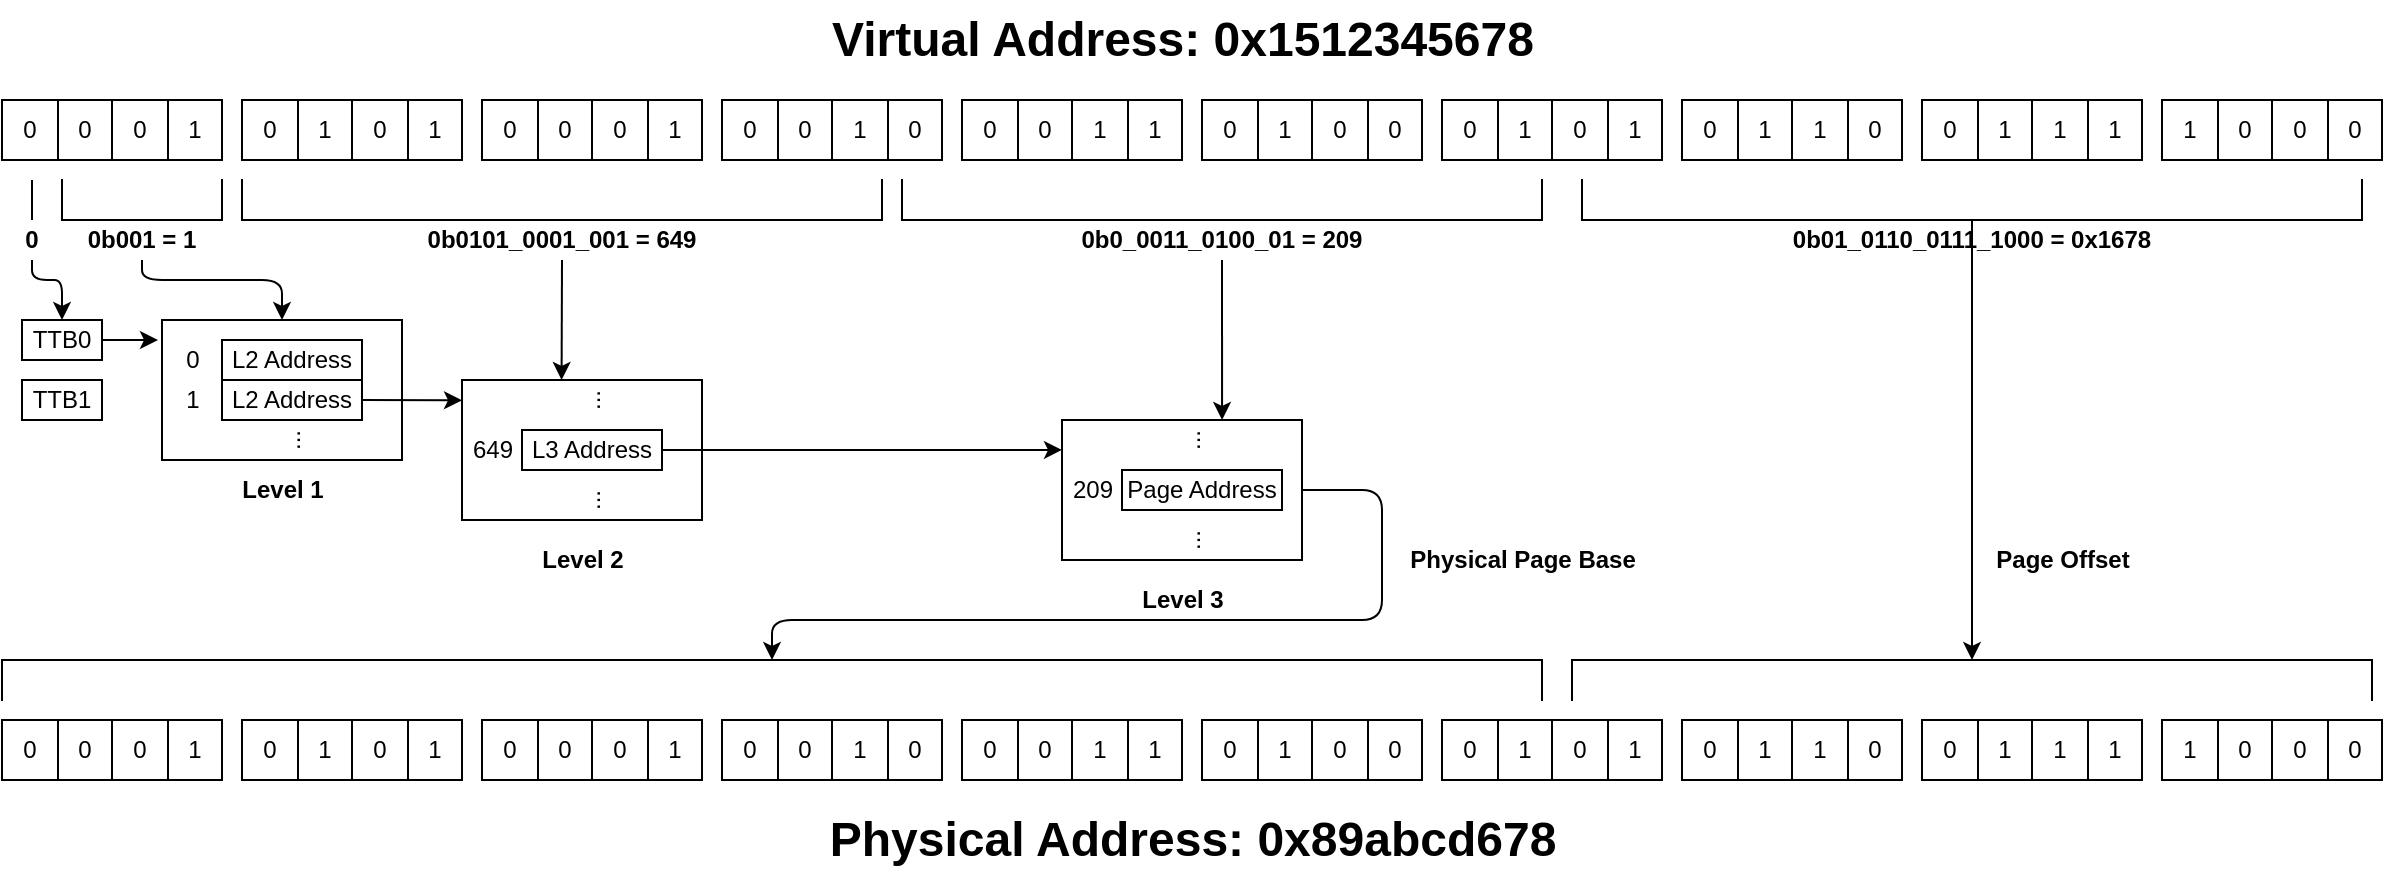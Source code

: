 <mxfile>
    <diagram id="58SO3tEJWvLtK6XkHxIX" name="Page-1">
        <mxGraphModel dx="1384" dy="1177" grid="1" gridSize="10" guides="1" tooltips="1" connect="1" arrows="1" fold="1" page="1" pageScale="1" pageWidth="850" pageHeight="1100" math="0" shadow="0">
            <root>
                <mxCell id="0"/>
                <mxCell id="1" parent="0"/>
                <mxCell id="103" value="Virtual Address: 0x1512345678" style="text;strokeColor=none;fillColor=none;html=1;fontSize=24;fontStyle=1;verticalAlign=middle;align=center;" vertex="1" parent="1">
                    <mxGeometry x="660" y="150" width="100" height="40" as="geometry"/>
                </mxCell>
                <mxCell id="104" value="" style="shape=table;html=1;whiteSpace=wrap;startSize=0;container=1;collapsible=0;childLayout=tableLayout;" vertex="1" parent="1">
                    <mxGeometry x="120" y="200" width="110" height="30" as="geometry"/>
                </mxCell>
                <mxCell id="105" value="" style="shape=tableRow;horizontal=0;startSize=0;swimlaneHead=0;swimlaneBody=0;top=0;left=0;bottom=0;right=0;collapsible=0;dropTarget=0;fillColor=none;points=[[0,0.5],[1,0.5]];portConstraint=eastwest;" vertex="1" parent="104">
                    <mxGeometry width="110" height="30" as="geometry"/>
                </mxCell>
                <mxCell id="106" value="0" style="shape=partialRectangle;html=1;whiteSpace=wrap;connectable=0;fillColor=none;top=0;left=0;bottom=0;right=0;overflow=hidden;" vertex="1" parent="105">
                    <mxGeometry width="28" height="30" as="geometry">
                        <mxRectangle width="28" height="30" as="alternateBounds"/>
                    </mxGeometry>
                </mxCell>
                <mxCell id="117" value="0" style="shape=partialRectangle;html=1;whiteSpace=wrap;connectable=0;fillColor=none;top=0;left=0;bottom=0;right=0;overflow=hidden;" vertex="1" parent="105">
                    <mxGeometry x="28" width="27" height="30" as="geometry">
                        <mxRectangle width="27" height="30" as="alternateBounds"/>
                    </mxGeometry>
                </mxCell>
                <mxCell id="118" value="0" style="shape=partialRectangle;html=1;whiteSpace=wrap;connectable=0;fillColor=none;top=0;left=0;bottom=0;right=0;overflow=hidden;" vertex="1" parent="105">
                    <mxGeometry x="55" width="28" height="30" as="geometry">
                        <mxRectangle width="28" height="30" as="alternateBounds"/>
                    </mxGeometry>
                </mxCell>
                <mxCell id="119" value="1" style="shape=partialRectangle;html=1;whiteSpace=wrap;connectable=0;fillColor=none;top=0;left=0;bottom=0;right=0;overflow=hidden;" vertex="1" parent="105">
                    <mxGeometry x="83" width="27" height="30" as="geometry">
                        <mxRectangle width="27" height="30" as="alternateBounds"/>
                    </mxGeometry>
                </mxCell>
                <mxCell id="129" value="" style="shape=table;html=1;whiteSpace=wrap;startSize=0;container=1;collapsible=0;childLayout=tableLayout;" vertex="1" parent="1">
                    <mxGeometry x="240" y="200" width="110" height="30" as="geometry"/>
                </mxCell>
                <mxCell id="130" value="" style="shape=tableRow;horizontal=0;startSize=0;swimlaneHead=0;swimlaneBody=0;top=0;left=0;bottom=0;right=0;collapsible=0;dropTarget=0;fillColor=none;points=[[0,0.5],[1,0.5]];portConstraint=eastwest;" vertex="1" parent="129">
                    <mxGeometry width="110" height="30" as="geometry"/>
                </mxCell>
                <mxCell id="131" value="0" style="shape=partialRectangle;html=1;whiteSpace=wrap;connectable=0;fillColor=none;top=0;left=0;bottom=0;right=0;overflow=hidden;" vertex="1" parent="130">
                    <mxGeometry width="28" height="30" as="geometry">
                        <mxRectangle width="28" height="30" as="alternateBounds"/>
                    </mxGeometry>
                </mxCell>
                <mxCell id="132" value="1" style="shape=partialRectangle;html=1;whiteSpace=wrap;connectable=0;fillColor=none;top=0;left=0;bottom=0;right=0;overflow=hidden;" vertex="1" parent="130">
                    <mxGeometry x="28" width="27" height="30" as="geometry">
                        <mxRectangle width="27" height="30" as="alternateBounds"/>
                    </mxGeometry>
                </mxCell>
                <mxCell id="133" value="0" style="shape=partialRectangle;html=1;whiteSpace=wrap;connectable=0;fillColor=none;top=0;left=0;bottom=0;right=0;overflow=hidden;" vertex="1" parent="130">
                    <mxGeometry x="55" width="28" height="30" as="geometry">
                        <mxRectangle width="28" height="30" as="alternateBounds"/>
                    </mxGeometry>
                </mxCell>
                <mxCell id="134" value="1" style="shape=partialRectangle;html=1;whiteSpace=wrap;connectable=0;fillColor=none;top=0;left=0;bottom=0;right=0;overflow=hidden;" vertex="1" parent="130">
                    <mxGeometry x="83" width="27" height="30" as="geometry">
                        <mxRectangle width="27" height="30" as="alternateBounds"/>
                    </mxGeometry>
                </mxCell>
                <mxCell id="135" value="" style="shape=table;html=1;whiteSpace=wrap;startSize=0;container=1;collapsible=0;childLayout=tableLayout;" vertex="1" parent="1">
                    <mxGeometry x="360" y="200" width="110" height="30" as="geometry"/>
                </mxCell>
                <mxCell id="136" value="" style="shape=tableRow;horizontal=0;startSize=0;swimlaneHead=0;swimlaneBody=0;top=0;left=0;bottom=0;right=0;collapsible=0;dropTarget=0;fillColor=none;points=[[0,0.5],[1,0.5]];portConstraint=eastwest;" vertex="1" parent="135">
                    <mxGeometry width="110" height="30" as="geometry"/>
                </mxCell>
                <mxCell id="137" value="0" style="shape=partialRectangle;html=1;whiteSpace=wrap;connectable=0;fillColor=none;top=0;left=0;bottom=0;right=0;overflow=hidden;" vertex="1" parent="136">
                    <mxGeometry width="28" height="30" as="geometry">
                        <mxRectangle width="28" height="30" as="alternateBounds"/>
                    </mxGeometry>
                </mxCell>
                <mxCell id="138" value="0" style="shape=partialRectangle;html=1;whiteSpace=wrap;connectable=0;fillColor=none;top=0;left=0;bottom=0;right=0;overflow=hidden;" vertex="1" parent="136">
                    <mxGeometry x="28" width="27" height="30" as="geometry">
                        <mxRectangle width="27" height="30" as="alternateBounds"/>
                    </mxGeometry>
                </mxCell>
                <mxCell id="139" value="0" style="shape=partialRectangle;html=1;whiteSpace=wrap;connectable=0;fillColor=none;top=0;left=0;bottom=0;right=0;overflow=hidden;" vertex="1" parent="136">
                    <mxGeometry x="55" width="28" height="30" as="geometry">
                        <mxRectangle width="28" height="30" as="alternateBounds"/>
                    </mxGeometry>
                </mxCell>
                <mxCell id="140" value="1" style="shape=partialRectangle;html=1;whiteSpace=wrap;connectable=0;fillColor=none;top=0;left=0;bottom=0;right=0;overflow=hidden;" vertex="1" parent="136">
                    <mxGeometry x="83" width="27" height="30" as="geometry">
                        <mxRectangle width="27" height="30" as="alternateBounds"/>
                    </mxGeometry>
                </mxCell>
                <mxCell id="141" value="" style="shape=table;html=1;whiteSpace=wrap;startSize=0;container=1;collapsible=0;childLayout=tableLayout;" vertex="1" parent="1">
                    <mxGeometry x="480" y="200" width="110" height="30" as="geometry"/>
                </mxCell>
                <mxCell id="142" value="" style="shape=tableRow;horizontal=0;startSize=0;swimlaneHead=0;swimlaneBody=0;top=0;left=0;bottom=0;right=0;collapsible=0;dropTarget=0;fillColor=none;points=[[0,0.5],[1,0.5]];portConstraint=eastwest;" vertex="1" parent="141">
                    <mxGeometry width="110" height="30" as="geometry"/>
                </mxCell>
                <mxCell id="143" value="0" style="shape=partialRectangle;html=1;whiteSpace=wrap;connectable=0;fillColor=none;top=0;left=0;bottom=0;right=0;overflow=hidden;" vertex="1" parent="142">
                    <mxGeometry width="28" height="30" as="geometry">
                        <mxRectangle width="28" height="30" as="alternateBounds"/>
                    </mxGeometry>
                </mxCell>
                <mxCell id="144" value="0" style="shape=partialRectangle;html=1;whiteSpace=wrap;connectable=0;fillColor=none;top=0;left=0;bottom=0;right=0;overflow=hidden;" vertex="1" parent="142">
                    <mxGeometry x="28" width="27" height="30" as="geometry">
                        <mxRectangle width="27" height="30" as="alternateBounds"/>
                    </mxGeometry>
                </mxCell>
                <mxCell id="145" value="1" style="shape=partialRectangle;html=1;whiteSpace=wrap;connectable=0;fillColor=none;top=0;left=0;bottom=0;right=0;overflow=hidden;" vertex="1" parent="142">
                    <mxGeometry x="55" width="28" height="30" as="geometry">
                        <mxRectangle width="28" height="30" as="alternateBounds"/>
                    </mxGeometry>
                </mxCell>
                <mxCell id="146" value="0" style="shape=partialRectangle;html=1;whiteSpace=wrap;connectable=0;fillColor=none;top=0;left=0;bottom=0;right=0;overflow=hidden;" vertex="1" parent="142">
                    <mxGeometry x="83" width="27" height="30" as="geometry">
                        <mxRectangle width="27" height="30" as="alternateBounds"/>
                    </mxGeometry>
                </mxCell>
                <mxCell id="147" value="" style="shape=table;html=1;whiteSpace=wrap;startSize=0;container=1;collapsible=0;childLayout=tableLayout;" vertex="1" parent="1">
                    <mxGeometry x="600" y="200" width="110" height="30" as="geometry"/>
                </mxCell>
                <mxCell id="148" value="" style="shape=tableRow;horizontal=0;startSize=0;swimlaneHead=0;swimlaneBody=0;top=0;left=0;bottom=0;right=0;collapsible=0;dropTarget=0;fillColor=none;points=[[0,0.5],[1,0.5]];portConstraint=eastwest;" vertex="1" parent="147">
                    <mxGeometry width="110" height="30" as="geometry"/>
                </mxCell>
                <mxCell id="149" value="0" style="shape=partialRectangle;html=1;whiteSpace=wrap;connectable=0;fillColor=none;top=0;left=0;bottom=0;right=0;overflow=hidden;" vertex="1" parent="148">
                    <mxGeometry width="28" height="30" as="geometry">
                        <mxRectangle width="28" height="30" as="alternateBounds"/>
                    </mxGeometry>
                </mxCell>
                <mxCell id="150" value="0" style="shape=partialRectangle;html=1;whiteSpace=wrap;connectable=0;fillColor=none;top=0;left=0;bottom=0;right=0;overflow=hidden;" vertex="1" parent="148">
                    <mxGeometry x="28" width="27" height="30" as="geometry">
                        <mxRectangle width="27" height="30" as="alternateBounds"/>
                    </mxGeometry>
                </mxCell>
                <mxCell id="151" value="1" style="shape=partialRectangle;html=1;whiteSpace=wrap;connectable=0;fillColor=none;top=0;left=0;bottom=0;right=0;overflow=hidden;" vertex="1" parent="148">
                    <mxGeometry x="55" width="28" height="30" as="geometry">
                        <mxRectangle width="28" height="30" as="alternateBounds"/>
                    </mxGeometry>
                </mxCell>
                <mxCell id="152" value="1" style="shape=partialRectangle;html=1;whiteSpace=wrap;connectable=0;fillColor=none;top=0;left=0;bottom=0;right=0;overflow=hidden;" vertex="1" parent="148">
                    <mxGeometry x="83" width="27" height="30" as="geometry">
                        <mxRectangle width="27" height="30" as="alternateBounds"/>
                    </mxGeometry>
                </mxCell>
                <mxCell id="153" value="" style="shape=table;html=1;whiteSpace=wrap;startSize=0;container=1;collapsible=0;childLayout=tableLayout;" vertex="1" parent="1">
                    <mxGeometry x="720" y="200" width="110" height="30" as="geometry"/>
                </mxCell>
                <mxCell id="154" value="" style="shape=tableRow;horizontal=0;startSize=0;swimlaneHead=0;swimlaneBody=0;top=0;left=0;bottom=0;right=0;collapsible=0;dropTarget=0;fillColor=none;points=[[0,0.5],[1,0.5]];portConstraint=eastwest;" vertex="1" parent="153">
                    <mxGeometry width="110" height="30" as="geometry"/>
                </mxCell>
                <mxCell id="155" value="0" style="shape=partialRectangle;html=1;whiteSpace=wrap;connectable=0;fillColor=none;top=0;left=0;bottom=0;right=0;overflow=hidden;" vertex="1" parent="154">
                    <mxGeometry width="28" height="30" as="geometry">
                        <mxRectangle width="28" height="30" as="alternateBounds"/>
                    </mxGeometry>
                </mxCell>
                <mxCell id="156" value="1" style="shape=partialRectangle;html=1;whiteSpace=wrap;connectable=0;fillColor=none;top=0;left=0;bottom=0;right=0;overflow=hidden;" vertex="1" parent="154">
                    <mxGeometry x="28" width="27" height="30" as="geometry">
                        <mxRectangle width="27" height="30" as="alternateBounds"/>
                    </mxGeometry>
                </mxCell>
                <mxCell id="157" value="0" style="shape=partialRectangle;html=1;whiteSpace=wrap;connectable=0;fillColor=none;top=0;left=0;bottom=0;right=0;overflow=hidden;" vertex="1" parent="154">
                    <mxGeometry x="55" width="28" height="30" as="geometry">
                        <mxRectangle width="28" height="30" as="alternateBounds"/>
                    </mxGeometry>
                </mxCell>
                <mxCell id="158" value="0" style="shape=partialRectangle;html=1;whiteSpace=wrap;connectable=0;fillColor=none;top=0;left=0;bottom=0;right=0;overflow=hidden;" vertex="1" parent="154">
                    <mxGeometry x="83" width="27" height="30" as="geometry">
                        <mxRectangle width="27" height="30" as="alternateBounds"/>
                    </mxGeometry>
                </mxCell>
                <mxCell id="159" value="" style="shape=table;html=1;whiteSpace=wrap;startSize=0;container=1;collapsible=0;childLayout=tableLayout;" vertex="1" parent="1">
                    <mxGeometry x="840" y="200" width="110" height="30" as="geometry"/>
                </mxCell>
                <mxCell id="160" value="" style="shape=tableRow;horizontal=0;startSize=0;swimlaneHead=0;swimlaneBody=0;top=0;left=0;bottom=0;right=0;collapsible=0;dropTarget=0;fillColor=none;points=[[0,0.5],[1,0.5]];portConstraint=eastwest;" vertex="1" parent="159">
                    <mxGeometry width="110" height="30" as="geometry"/>
                </mxCell>
                <mxCell id="161" value="0" style="shape=partialRectangle;html=1;whiteSpace=wrap;connectable=0;fillColor=none;top=0;left=0;bottom=0;right=0;overflow=hidden;" vertex="1" parent="160">
                    <mxGeometry width="28" height="30" as="geometry">
                        <mxRectangle width="28" height="30" as="alternateBounds"/>
                    </mxGeometry>
                </mxCell>
                <mxCell id="162" value="1" style="shape=partialRectangle;html=1;whiteSpace=wrap;connectable=0;fillColor=none;top=0;left=0;bottom=0;right=0;overflow=hidden;" vertex="1" parent="160">
                    <mxGeometry x="28" width="27" height="30" as="geometry">
                        <mxRectangle width="27" height="30" as="alternateBounds"/>
                    </mxGeometry>
                </mxCell>
                <mxCell id="163" value="0" style="shape=partialRectangle;html=1;whiteSpace=wrap;connectable=0;fillColor=none;top=0;left=0;bottom=0;right=0;overflow=hidden;" vertex="1" parent="160">
                    <mxGeometry x="55" width="28" height="30" as="geometry">
                        <mxRectangle width="28" height="30" as="alternateBounds"/>
                    </mxGeometry>
                </mxCell>
                <mxCell id="164" value="1" style="shape=partialRectangle;html=1;whiteSpace=wrap;connectable=0;fillColor=none;top=0;left=0;bottom=0;right=0;overflow=hidden;" vertex="1" parent="160">
                    <mxGeometry x="83" width="27" height="30" as="geometry">
                        <mxRectangle width="27" height="30" as="alternateBounds"/>
                    </mxGeometry>
                </mxCell>
                <mxCell id="165" value="" style="shape=table;html=1;whiteSpace=wrap;startSize=0;container=1;collapsible=0;childLayout=tableLayout;" vertex="1" parent="1">
                    <mxGeometry x="960" y="200" width="110" height="30" as="geometry"/>
                </mxCell>
                <mxCell id="166" value="" style="shape=tableRow;horizontal=0;startSize=0;swimlaneHead=0;swimlaneBody=0;top=0;left=0;bottom=0;right=0;collapsible=0;dropTarget=0;fillColor=none;points=[[0,0.5],[1,0.5]];portConstraint=eastwest;" vertex="1" parent="165">
                    <mxGeometry width="110" height="30" as="geometry"/>
                </mxCell>
                <mxCell id="167" value="0" style="shape=partialRectangle;html=1;whiteSpace=wrap;connectable=0;fillColor=none;top=0;left=0;bottom=0;right=0;overflow=hidden;" vertex="1" parent="166">
                    <mxGeometry width="28" height="30" as="geometry">
                        <mxRectangle width="28" height="30" as="alternateBounds"/>
                    </mxGeometry>
                </mxCell>
                <mxCell id="168" value="1" style="shape=partialRectangle;html=1;whiteSpace=wrap;connectable=0;fillColor=none;top=0;left=0;bottom=0;right=0;overflow=hidden;" vertex="1" parent="166">
                    <mxGeometry x="28" width="27" height="30" as="geometry">
                        <mxRectangle width="27" height="30" as="alternateBounds"/>
                    </mxGeometry>
                </mxCell>
                <mxCell id="169" value="1" style="shape=partialRectangle;html=1;whiteSpace=wrap;connectable=0;fillColor=none;top=0;left=0;bottom=0;right=0;overflow=hidden;" vertex="1" parent="166">
                    <mxGeometry x="55" width="28" height="30" as="geometry">
                        <mxRectangle width="28" height="30" as="alternateBounds"/>
                    </mxGeometry>
                </mxCell>
                <mxCell id="170" value="0" style="shape=partialRectangle;html=1;whiteSpace=wrap;connectable=0;fillColor=none;top=0;left=0;bottom=0;right=0;overflow=hidden;" vertex="1" parent="166">
                    <mxGeometry x="83" width="27" height="30" as="geometry">
                        <mxRectangle width="27" height="30" as="alternateBounds"/>
                    </mxGeometry>
                </mxCell>
                <mxCell id="171" value="" style="shape=table;html=1;whiteSpace=wrap;startSize=0;container=1;collapsible=0;childLayout=tableLayout;" vertex="1" parent="1">
                    <mxGeometry x="1080" y="200" width="110" height="30" as="geometry"/>
                </mxCell>
                <mxCell id="172" value="" style="shape=tableRow;horizontal=0;startSize=0;swimlaneHead=0;swimlaneBody=0;top=0;left=0;bottom=0;right=0;collapsible=0;dropTarget=0;fillColor=none;points=[[0,0.5],[1,0.5]];portConstraint=eastwest;" vertex="1" parent="171">
                    <mxGeometry width="110" height="30" as="geometry"/>
                </mxCell>
                <mxCell id="173" value="0" style="shape=partialRectangle;html=1;whiteSpace=wrap;connectable=0;fillColor=none;top=0;left=0;bottom=0;right=0;overflow=hidden;" vertex="1" parent="172">
                    <mxGeometry width="28" height="30" as="geometry">
                        <mxRectangle width="28" height="30" as="alternateBounds"/>
                    </mxGeometry>
                </mxCell>
                <mxCell id="174" value="1" style="shape=partialRectangle;html=1;whiteSpace=wrap;connectable=0;fillColor=none;top=0;left=0;bottom=0;right=0;overflow=hidden;" vertex="1" parent="172">
                    <mxGeometry x="28" width="27" height="30" as="geometry">
                        <mxRectangle width="27" height="30" as="alternateBounds"/>
                    </mxGeometry>
                </mxCell>
                <mxCell id="175" value="1" style="shape=partialRectangle;html=1;whiteSpace=wrap;connectable=0;fillColor=none;top=0;left=0;bottom=0;right=0;overflow=hidden;" vertex="1" parent="172">
                    <mxGeometry x="55" width="28" height="30" as="geometry">
                        <mxRectangle width="28" height="30" as="alternateBounds"/>
                    </mxGeometry>
                </mxCell>
                <mxCell id="176" value="1" style="shape=partialRectangle;html=1;whiteSpace=wrap;connectable=0;fillColor=none;top=0;left=0;bottom=0;right=0;overflow=hidden;" vertex="1" parent="172">
                    <mxGeometry x="83" width="27" height="30" as="geometry">
                        <mxRectangle width="27" height="30" as="alternateBounds"/>
                    </mxGeometry>
                </mxCell>
                <mxCell id="177" value="" style="shape=table;html=1;whiteSpace=wrap;startSize=0;container=1;collapsible=0;childLayout=tableLayout;" vertex="1" parent="1">
                    <mxGeometry x="1200" y="200" width="110" height="30" as="geometry"/>
                </mxCell>
                <mxCell id="178" value="" style="shape=tableRow;horizontal=0;startSize=0;swimlaneHead=0;swimlaneBody=0;top=0;left=0;bottom=0;right=0;collapsible=0;dropTarget=0;fillColor=none;points=[[0,0.5],[1,0.5]];portConstraint=eastwest;" vertex="1" parent="177">
                    <mxGeometry width="110" height="30" as="geometry"/>
                </mxCell>
                <mxCell id="179" value="1" style="shape=partialRectangle;html=1;whiteSpace=wrap;connectable=0;fillColor=none;top=0;left=0;bottom=0;right=0;overflow=hidden;" vertex="1" parent="178">
                    <mxGeometry width="28" height="30" as="geometry">
                        <mxRectangle width="28" height="30" as="alternateBounds"/>
                    </mxGeometry>
                </mxCell>
                <mxCell id="180" value="0" style="shape=partialRectangle;html=1;whiteSpace=wrap;connectable=0;fillColor=none;top=0;left=0;bottom=0;right=0;overflow=hidden;" vertex="1" parent="178">
                    <mxGeometry x="28" width="27" height="30" as="geometry">
                        <mxRectangle width="27" height="30" as="alternateBounds"/>
                    </mxGeometry>
                </mxCell>
                <mxCell id="181" value="0" style="shape=partialRectangle;html=1;whiteSpace=wrap;connectable=0;fillColor=none;top=0;left=0;bottom=0;right=0;overflow=hidden;" vertex="1" parent="178">
                    <mxGeometry x="55" width="28" height="30" as="geometry">
                        <mxRectangle width="28" height="30" as="alternateBounds"/>
                    </mxGeometry>
                </mxCell>
                <mxCell id="182" value="0" style="shape=partialRectangle;html=1;whiteSpace=wrap;connectable=0;fillColor=none;top=0;left=0;bottom=0;right=0;overflow=hidden;" vertex="1" parent="178">
                    <mxGeometry x="83" width="27" height="30" as="geometry">
                        <mxRectangle width="27" height="30" as="alternateBounds"/>
                    </mxGeometry>
                </mxCell>
                <mxCell id="192" style="edgeStyle=none;html=1;exitX=0.5;exitY=1;exitDx=0;exitDy=0;entryX=0.5;entryY=0;entryDx=0;entryDy=0;endArrow=classic;endFill=1;" edge="1" parent="1" source="183" target="190">
                    <mxGeometry relative="1" as="geometry">
                        <Array as="points">
                            <mxPoint x="135" y="290"/>
                            <mxPoint x="150" y="290"/>
                        </Array>
                    </mxGeometry>
                </mxCell>
                <UserObject label="0" placeholders="1" name="Variable" id="183">
                    <mxCell style="text;html=1;strokeColor=none;fillColor=none;align=center;verticalAlign=middle;whiteSpace=wrap;overflow=hidden;strokeWidth=2;fontStyle=1" vertex="1" parent="1">
                        <mxGeometry x="130" y="260" width="10" height="20" as="geometry"/>
                    </mxCell>
                </UserObject>
                <mxCell id="188" style="edgeStyle=none;html=1;exitX=0.5;exitY=0;exitDx=0;exitDy=0;endArrow=none;endFill=0;" edge="1" parent="1" source="183">
                    <mxGeometry relative="1" as="geometry">
                        <mxPoint x="135" y="240" as="targetPoint"/>
                    </mxGeometry>
                </mxCell>
                <mxCell id="197" value="" style="edgeStyle=none;html=1;endArrow=classic;endFill=1;" edge="1" parent="1" source="190">
                    <mxGeometry relative="1" as="geometry">
                        <mxPoint x="198" y="320" as="targetPoint"/>
                    </mxGeometry>
                </mxCell>
                <mxCell id="190" value="TTB0" style="rounded=0;whiteSpace=wrap;html=1;strokeWidth=1;" vertex="1" parent="1">
                    <mxGeometry x="130" y="310" width="40" height="20" as="geometry"/>
                </mxCell>
                <mxCell id="191" value="TTB1" style="rounded=0;whiteSpace=wrap;html=1;strokeWidth=1;" vertex="1" parent="1">
                    <mxGeometry x="130" y="340" width="40" height="20" as="geometry"/>
                </mxCell>
                <mxCell id="193" value="" style="shape=partialRectangle;whiteSpace=wrap;html=1;bottom=1;right=1;left=1;top=0;fillColor=none;routingCenterX=-0.5;strokeWidth=1;" vertex="1" parent="1">
                    <mxGeometry x="150" y="240" width="80" height="20" as="geometry"/>
                </mxCell>
                <mxCell id="198" style="edgeStyle=none;html=1;exitX=0.5;exitY=1;exitDx=0;exitDy=0;entryX=0.5;entryY=0;entryDx=0;entryDy=0;endArrow=classic;endFill=1;" edge="1" parent="1" source="195" target="196">
                    <mxGeometry relative="1" as="geometry">
                        <Array as="points">
                            <mxPoint x="190" y="290"/>
                            <mxPoint x="260" y="290"/>
                        </Array>
                    </mxGeometry>
                </mxCell>
                <UserObject label="0b001 = 1" placeholders="1" name="Variable" id="195">
                    <mxCell style="text;html=1;strokeColor=none;fillColor=none;align=center;verticalAlign=middle;whiteSpace=wrap;overflow=hidden;strokeWidth=2;fontStyle=1" vertex="1" parent="1">
                        <mxGeometry x="156.25" y="260" width="67.5" height="20" as="geometry"/>
                    </mxCell>
                </UserObject>
                <mxCell id="196" value="" style="whiteSpace=wrap;html=1;rounded=0;strokeWidth=1;" vertex="1" parent="1">
                    <mxGeometry x="200" y="310" width="120" height="70" as="geometry"/>
                </mxCell>
                <mxCell id="200" value="&lt;font style=&quot;font-size: 12px; font-weight: normal;&quot;&gt;0&lt;/font&gt;" style="text;strokeColor=none;fillColor=none;html=1;fontSize=12;fontStyle=1;verticalAlign=middle;align=center;strokeWidth=1;" vertex="1" parent="1">
                    <mxGeometry x="210" y="325" width="10" height="10" as="geometry"/>
                </mxCell>
                <mxCell id="201" value="L2 Address" style="rounded=0;whiteSpace=wrap;html=1;strokeWidth=1;fontSize=12;" vertex="1" parent="1">
                    <mxGeometry x="230" y="320" width="70" height="20" as="geometry"/>
                </mxCell>
                <mxCell id="202" value="&lt;font style=&quot;font-size: 12px; font-weight: normal;&quot;&gt;1&lt;/font&gt;" style="text;strokeColor=none;fillColor=none;html=1;fontSize=12;fontStyle=1;verticalAlign=middle;align=center;strokeWidth=1;" vertex="1" parent="1">
                    <mxGeometry x="210" y="345" width="10" height="10" as="geometry"/>
                </mxCell>
                <mxCell id="213" style="edgeStyle=none;html=1;exitX=1;exitY=0.5;exitDx=0;exitDy=0;entryX=0;entryY=0.145;entryDx=0;entryDy=0;entryPerimeter=0;fontSize=12;endArrow=classic;endFill=1;" edge="1" parent="1" source="203" target="207">
                    <mxGeometry relative="1" as="geometry"/>
                </mxCell>
                <mxCell id="203" value="L2 Address" style="rounded=0;whiteSpace=wrap;html=1;strokeWidth=1;fontSize=12;" vertex="1" parent="1">
                    <mxGeometry x="230" y="340" width="70" height="20" as="geometry"/>
                </mxCell>
                <UserObject label="..." placeholders="1" name="Variable" id="204">
                    <mxCell style="text;html=1;strokeColor=none;fillColor=none;align=center;verticalAlign=middle;whiteSpace=wrap;overflow=hidden;strokeWidth=1;fontSize=12;horizontal=0;" vertex="1" parent="1">
                        <mxGeometry x="225" y="360" width="80" height="20" as="geometry"/>
                    </mxCell>
                </UserObject>
                <mxCell id="205" value="" style="shape=partialRectangle;whiteSpace=wrap;html=1;bottom=1;right=1;left=1;top=0;fillColor=none;routingCenterX=-0.5;strokeWidth=1;" vertex="1" parent="1">
                    <mxGeometry x="240" y="240" width="320" height="20" as="geometry"/>
                </mxCell>
                <mxCell id="218" style="edgeStyle=none;html=1;exitX=0.5;exitY=1;exitDx=0;exitDy=0;entryX=0.415;entryY=0;entryDx=0;entryDy=0;entryPerimeter=0;fontSize=12;endArrow=classic;endFill=1;" edge="1" parent="1" source="206" target="207">
                    <mxGeometry relative="1" as="geometry"/>
                </mxCell>
                <UserObject label="0b0101_0001_001 = 649" placeholders="1" name="Variable" id="206">
                    <mxCell style="text;html=1;strokeColor=none;fillColor=none;align=center;verticalAlign=middle;whiteSpace=wrap;overflow=hidden;strokeWidth=2;fontStyle=1" vertex="1" parent="1">
                        <mxGeometry x="240" y="260" width="320" height="20" as="geometry"/>
                    </mxCell>
                </UserObject>
                <mxCell id="219" value="" style="group" vertex="1" connectable="0" parent="1">
                    <mxGeometry x="350" y="340" width="120" height="70" as="geometry"/>
                </mxCell>
                <mxCell id="207" value="" style="whiteSpace=wrap;html=1;rounded=0;strokeWidth=1;" vertex="1" parent="219">
                    <mxGeometry width="120" height="70" as="geometry"/>
                </mxCell>
                <mxCell id="210" value="&lt;font style=&quot;font-size: 12px; font-weight: normal;&quot;&gt;649&lt;/font&gt;" style="text;strokeColor=none;fillColor=none;html=1;fontSize=12;fontStyle=1;verticalAlign=middle;align=center;strokeWidth=1;" vertex="1" parent="219">
                    <mxGeometry x="10" y="30" width="10" height="10" as="geometry"/>
                </mxCell>
                <mxCell id="211" value="L3 Address" style="rounded=0;whiteSpace=wrap;html=1;strokeWidth=1;fontSize=12;" vertex="1" parent="219">
                    <mxGeometry x="30" y="25" width="70" height="20" as="geometry"/>
                </mxCell>
                <UserObject label="..." placeholders="1" name="Variable" id="212">
                    <mxCell style="text;html=1;strokeColor=none;fillColor=none;align=center;verticalAlign=middle;whiteSpace=wrap;overflow=hidden;strokeWidth=1;fontSize=12;horizontal=0;" vertex="1" parent="219">
                        <mxGeometry x="25" y="50" width="80" height="20" as="geometry"/>
                    </mxCell>
                </UserObject>
                <UserObject label="..." placeholders="1" name="Variable" id="214">
                    <mxCell style="text;html=1;strokeColor=none;fillColor=none;align=center;verticalAlign=middle;whiteSpace=wrap;overflow=hidden;strokeWidth=1;fontSize=12;horizontal=0;" vertex="1" parent="219">
                        <mxGeometry x="25" width="80" height="20" as="geometry"/>
                    </mxCell>
                </UserObject>
                <mxCell id="221" value="" style="shape=partialRectangle;whiteSpace=wrap;html=1;bottom=1;right=1;left=1;top=0;fillColor=none;routingCenterX=-0.5;strokeWidth=1;" vertex="1" parent="1">
                    <mxGeometry x="570" y="240" width="320" height="20" as="geometry"/>
                </mxCell>
                <mxCell id="238" style="edgeStyle=none;html=1;exitX=0.5;exitY=1;exitDx=0;exitDy=0;fontSize=12;endArrow=classic;endFill=1;entryX=0.688;entryY=0;entryDx=0;entryDy=0;entryPerimeter=0;" edge="1" parent="1" source="222" target="228">
                    <mxGeometry relative="1" as="geometry">
                        <mxPoint x="710" y="360" as="targetPoint"/>
                    </mxGeometry>
                </mxCell>
                <UserObject label="0b0_0011_0100_01 = 209" placeholders="1" name="Variable" id="222">
                    <mxCell style="text;html=1;strokeColor=none;fillColor=none;align=center;verticalAlign=middle;whiteSpace=wrap;overflow=hidden;strokeWidth=2;fontStyle=1" vertex="1" parent="1">
                        <mxGeometry x="570" y="260" width="320" height="20" as="geometry"/>
                    </mxCell>
                </UserObject>
                <mxCell id="223" value="" style="group" vertex="1" connectable="0" parent="1">
                    <mxGeometry x="650" y="360" width="120" height="70" as="geometry"/>
                </mxCell>
                <mxCell id="224" value="" style="whiteSpace=wrap;html=1;rounded=0;strokeWidth=1;" vertex="1" parent="223">
                    <mxGeometry width="120" height="70" as="geometry"/>
                </mxCell>
                <mxCell id="225" value="&lt;font style=&quot;font-size: 12px; font-weight: normal;&quot;&gt;209&lt;/font&gt;" style="text;strokeColor=none;fillColor=none;html=1;fontSize=12;fontStyle=1;verticalAlign=middle;align=center;strokeWidth=1;" vertex="1" parent="223">
                    <mxGeometry x="10" y="30" width="10" height="10" as="geometry"/>
                </mxCell>
                <mxCell id="226" value="Page Address" style="rounded=0;whiteSpace=wrap;html=1;strokeWidth=1;fontSize=12;" vertex="1" parent="223">
                    <mxGeometry x="30" y="25" width="80" height="20" as="geometry"/>
                </mxCell>
                <UserObject label="..." placeholders="1" name="Variable" id="227">
                    <mxCell style="text;html=1;strokeColor=none;fillColor=none;align=center;verticalAlign=middle;whiteSpace=wrap;overflow=hidden;strokeWidth=1;fontSize=12;horizontal=0;" vertex="1" parent="223">
                        <mxGeometry x="25" y="50" width="80" height="20" as="geometry"/>
                    </mxCell>
                </UserObject>
                <UserObject label="..." placeholders="1" name="Variable" id="228">
                    <mxCell style="text;html=1;strokeColor=none;fillColor=none;align=center;verticalAlign=middle;whiteSpace=wrap;overflow=hidden;strokeWidth=1;fontSize=12;horizontal=0;" vertex="1" parent="223">
                        <mxGeometry x="25" width="80" height="20" as="geometry"/>
                    </mxCell>
                </UserObject>
                <mxCell id="235" style="edgeStyle=none;html=1;exitX=1;exitY=0.5;exitDx=0;exitDy=0;fontSize=12;endArrow=classic;endFill=1;entryX=0;entryY=0.214;entryDx=0;entryDy=0;entryPerimeter=0;" edge="1" parent="1" source="211" target="224">
                    <mxGeometry relative="1" as="geometry">
                        <mxPoint x="615" y="375" as="targetPoint"/>
                    </mxGeometry>
                </mxCell>
                <mxCell id="239" value="&lt;font style=&quot;font-size: 12px;&quot;&gt;Level 1&lt;/font&gt;" style="text;strokeColor=none;fillColor=none;html=1;fontSize=12;fontStyle=1;verticalAlign=middle;align=center;strokeWidth=1;" vertex="1" parent="1">
                    <mxGeometry x="200" y="385" width="120" height="20" as="geometry"/>
                </mxCell>
                <mxCell id="240" value="&lt;font style=&quot;font-size: 12px;&quot;&gt;Level 2&lt;/font&gt;" style="text;strokeColor=none;fillColor=none;html=1;fontSize=12;fontStyle=1;verticalAlign=middle;align=center;strokeWidth=1;" vertex="1" parent="1">
                    <mxGeometry x="350" y="420" width="120" height="20" as="geometry"/>
                </mxCell>
                <mxCell id="241" value="&lt;font style=&quot;font-size: 12px;&quot;&gt;Level 3&lt;/font&gt;" style="text;strokeColor=none;fillColor=none;html=1;fontSize=12;fontStyle=1;verticalAlign=middle;align=center;strokeWidth=1;" vertex="1" parent="1">
                    <mxGeometry x="650" y="440" width="120" height="20" as="geometry"/>
                </mxCell>
                <mxCell id="242" value="" style="shape=partialRectangle;whiteSpace=wrap;html=1;bottom=1;right=1;left=1;top=0;fillColor=none;routingCenterX=-0.5;strokeWidth=1;" vertex="1" parent="1">
                    <mxGeometry x="910" y="240" width="390" height="20" as="geometry"/>
                </mxCell>
                <mxCell id="431" style="edgeStyle=none;html=1;exitX=0.5;exitY=0;exitDx=0;exitDy=0;fontSize=12;endArrow=classic;endFill=1;entryX=0.5;entryY=1;entryDx=0;entryDy=0;" edge="1" parent="1" source="243" target="432">
                    <mxGeometry relative="1" as="geometry">
                        <mxPoint x="1160" y="450" as="targetPoint"/>
                    </mxGeometry>
                </mxCell>
                <UserObject label="0b01_0110_0111_1000 = 0x1678" placeholders="1" name="Variable" id="243">
                    <mxCell style="text;html=1;strokeColor=none;fillColor=none;align=center;verticalAlign=middle;whiteSpace=wrap;overflow=hidden;strokeWidth=2;fontStyle=1" vertex="1" parent="1">
                        <mxGeometry x="910" y="260" width="390" height="20" as="geometry"/>
                    </mxCell>
                </UserObject>
                <mxCell id="424" value="" style="group" vertex="1" connectable="0" parent="1">
                    <mxGeometry x="120" y="510" width="1190" height="30" as="geometry"/>
                </mxCell>
                <mxCell id="364" value="" style="shape=table;html=1;whiteSpace=wrap;startSize=0;container=1;collapsible=0;childLayout=tableLayout;" vertex="1" parent="424">
                    <mxGeometry width="110" height="30" as="geometry"/>
                </mxCell>
                <mxCell id="365" value="" style="shape=tableRow;horizontal=0;startSize=0;swimlaneHead=0;swimlaneBody=0;top=0;left=0;bottom=0;right=0;collapsible=0;dropTarget=0;fillColor=none;points=[[0,0.5],[1,0.5]];portConstraint=eastwest;" vertex="1" parent="364">
                    <mxGeometry width="110" height="30" as="geometry"/>
                </mxCell>
                <mxCell id="366" value="0" style="shape=partialRectangle;html=1;whiteSpace=wrap;connectable=0;fillColor=none;top=0;left=0;bottom=0;right=0;overflow=hidden;" vertex="1" parent="365">
                    <mxGeometry width="28" height="30" as="geometry">
                        <mxRectangle width="28" height="30" as="alternateBounds"/>
                    </mxGeometry>
                </mxCell>
                <mxCell id="367" value="0" style="shape=partialRectangle;html=1;whiteSpace=wrap;connectable=0;fillColor=none;top=0;left=0;bottom=0;right=0;overflow=hidden;" vertex="1" parent="365">
                    <mxGeometry x="28" width="27" height="30" as="geometry">
                        <mxRectangle width="27" height="30" as="alternateBounds"/>
                    </mxGeometry>
                </mxCell>
                <mxCell id="368" value="0" style="shape=partialRectangle;html=1;whiteSpace=wrap;connectable=0;fillColor=none;top=0;left=0;bottom=0;right=0;overflow=hidden;" vertex="1" parent="365">
                    <mxGeometry x="55" width="28" height="30" as="geometry">
                        <mxRectangle width="28" height="30" as="alternateBounds"/>
                    </mxGeometry>
                </mxCell>
                <mxCell id="369" value="1" style="shape=partialRectangle;html=1;whiteSpace=wrap;connectable=0;fillColor=none;top=0;left=0;bottom=0;right=0;overflow=hidden;" vertex="1" parent="365">
                    <mxGeometry x="83" width="27" height="30" as="geometry">
                        <mxRectangle width="27" height="30" as="alternateBounds"/>
                    </mxGeometry>
                </mxCell>
                <mxCell id="370" value="" style="shape=table;html=1;whiteSpace=wrap;startSize=0;container=1;collapsible=0;childLayout=tableLayout;" vertex="1" parent="424">
                    <mxGeometry x="120" width="110" height="30" as="geometry"/>
                </mxCell>
                <mxCell id="371" value="" style="shape=tableRow;horizontal=0;startSize=0;swimlaneHead=0;swimlaneBody=0;top=0;left=0;bottom=0;right=0;collapsible=0;dropTarget=0;fillColor=none;points=[[0,0.5],[1,0.5]];portConstraint=eastwest;" vertex="1" parent="370">
                    <mxGeometry width="110" height="30" as="geometry"/>
                </mxCell>
                <mxCell id="372" value="0" style="shape=partialRectangle;html=1;whiteSpace=wrap;connectable=0;fillColor=none;top=0;left=0;bottom=0;right=0;overflow=hidden;" vertex="1" parent="371">
                    <mxGeometry width="28" height="30" as="geometry">
                        <mxRectangle width="28" height="30" as="alternateBounds"/>
                    </mxGeometry>
                </mxCell>
                <mxCell id="373" value="1" style="shape=partialRectangle;html=1;whiteSpace=wrap;connectable=0;fillColor=none;top=0;left=0;bottom=0;right=0;overflow=hidden;" vertex="1" parent="371">
                    <mxGeometry x="28" width="27" height="30" as="geometry">
                        <mxRectangle width="27" height="30" as="alternateBounds"/>
                    </mxGeometry>
                </mxCell>
                <mxCell id="374" value="0" style="shape=partialRectangle;html=1;whiteSpace=wrap;connectable=0;fillColor=none;top=0;left=0;bottom=0;right=0;overflow=hidden;" vertex="1" parent="371">
                    <mxGeometry x="55" width="28" height="30" as="geometry">
                        <mxRectangle width="28" height="30" as="alternateBounds"/>
                    </mxGeometry>
                </mxCell>
                <mxCell id="375" value="1" style="shape=partialRectangle;html=1;whiteSpace=wrap;connectable=0;fillColor=none;top=0;left=0;bottom=0;right=0;overflow=hidden;" vertex="1" parent="371">
                    <mxGeometry x="83" width="27" height="30" as="geometry">
                        <mxRectangle width="27" height="30" as="alternateBounds"/>
                    </mxGeometry>
                </mxCell>
                <mxCell id="376" value="" style="shape=table;html=1;whiteSpace=wrap;startSize=0;container=1;collapsible=0;childLayout=tableLayout;" vertex="1" parent="424">
                    <mxGeometry x="240" width="110" height="30" as="geometry"/>
                </mxCell>
                <mxCell id="377" value="" style="shape=tableRow;horizontal=0;startSize=0;swimlaneHead=0;swimlaneBody=0;top=0;left=0;bottom=0;right=0;collapsible=0;dropTarget=0;fillColor=none;points=[[0,0.5],[1,0.5]];portConstraint=eastwest;" vertex="1" parent="376">
                    <mxGeometry width="110" height="30" as="geometry"/>
                </mxCell>
                <mxCell id="378" value="0" style="shape=partialRectangle;html=1;whiteSpace=wrap;connectable=0;fillColor=none;top=0;left=0;bottom=0;right=0;overflow=hidden;" vertex="1" parent="377">
                    <mxGeometry width="28" height="30" as="geometry">
                        <mxRectangle width="28" height="30" as="alternateBounds"/>
                    </mxGeometry>
                </mxCell>
                <mxCell id="379" value="0" style="shape=partialRectangle;html=1;whiteSpace=wrap;connectable=0;fillColor=none;top=0;left=0;bottom=0;right=0;overflow=hidden;" vertex="1" parent="377">
                    <mxGeometry x="28" width="27" height="30" as="geometry">
                        <mxRectangle width="27" height="30" as="alternateBounds"/>
                    </mxGeometry>
                </mxCell>
                <mxCell id="380" value="0" style="shape=partialRectangle;html=1;whiteSpace=wrap;connectable=0;fillColor=none;top=0;left=0;bottom=0;right=0;overflow=hidden;" vertex="1" parent="377">
                    <mxGeometry x="55" width="28" height="30" as="geometry">
                        <mxRectangle width="28" height="30" as="alternateBounds"/>
                    </mxGeometry>
                </mxCell>
                <mxCell id="381" value="1" style="shape=partialRectangle;html=1;whiteSpace=wrap;connectable=0;fillColor=none;top=0;left=0;bottom=0;right=0;overflow=hidden;" vertex="1" parent="377">
                    <mxGeometry x="83" width="27" height="30" as="geometry">
                        <mxRectangle width="27" height="30" as="alternateBounds"/>
                    </mxGeometry>
                </mxCell>
                <mxCell id="382" value="" style="shape=table;html=1;whiteSpace=wrap;startSize=0;container=1;collapsible=0;childLayout=tableLayout;" vertex="1" parent="424">
                    <mxGeometry x="360" width="110" height="30" as="geometry"/>
                </mxCell>
                <mxCell id="383" value="" style="shape=tableRow;horizontal=0;startSize=0;swimlaneHead=0;swimlaneBody=0;top=0;left=0;bottom=0;right=0;collapsible=0;dropTarget=0;fillColor=none;points=[[0,0.5],[1,0.5]];portConstraint=eastwest;" vertex="1" parent="382">
                    <mxGeometry width="110" height="30" as="geometry"/>
                </mxCell>
                <mxCell id="384" value="0" style="shape=partialRectangle;html=1;whiteSpace=wrap;connectable=0;fillColor=none;top=0;left=0;bottom=0;right=0;overflow=hidden;" vertex="1" parent="383">
                    <mxGeometry width="28" height="30" as="geometry">
                        <mxRectangle width="28" height="30" as="alternateBounds"/>
                    </mxGeometry>
                </mxCell>
                <mxCell id="385" value="0" style="shape=partialRectangle;html=1;whiteSpace=wrap;connectable=0;fillColor=none;top=0;left=0;bottom=0;right=0;overflow=hidden;" vertex="1" parent="383">
                    <mxGeometry x="28" width="27" height="30" as="geometry">
                        <mxRectangle width="27" height="30" as="alternateBounds"/>
                    </mxGeometry>
                </mxCell>
                <mxCell id="386" value="1" style="shape=partialRectangle;html=1;whiteSpace=wrap;connectable=0;fillColor=none;top=0;left=0;bottom=0;right=0;overflow=hidden;" vertex="1" parent="383">
                    <mxGeometry x="55" width="28" height="30" as="geometry">
                        <mxRectangle width="28" height="30" as="alternateBounds"/>
                    </mxGeometry>
                </mxCell>
                <mxCell id="387" value="0" style="shape=partialRectangle;html=1;whiteSpace=wrap;connectable=0;fillColor=none;top=0;left=0;bottom=0;right=0;overflow=hidden;" vertex="1" parent="383">
                    <mxGeometry x="83" width="27" height="30" as="geometry">
                        <mxRectangle width="27" height="30" as="alternateBounds"/>
                    </mxGeometry>
                </mxCell>
                <mxCell id="388" value="" style="shape=table;html=1;whiteSpace=wrap;startSize=0;container=1;collapsible=0;childLayout=tableLayout;" vertex="1" parent="424">
                    <mxGeometry x="480" width="110" height="30" as="geometry"/>
                </mxCell>
                <mxCell id="389" value="" style="shape=tableRow;horizontal=0;startSize=0;swimlaneHead=0;swimlaneBody=0;top=0;left=0;bottom=0;right=0;collapsible=0;dropTarget=0;fillColor=none;points=[[0,0.5],[1,0.5]];portConstraint=eastwest;" vertex="1" parent="388">
                    <mxGeometry width="110" height="30" as="geometry"/>
                </mxCell>
                <mxCell id="390" value="0" style="shape=partialRectangle;html=1;whiteSpace=wrap;connectable=0;fillColor=none;top=0;left=0;bottom=0;right=0;overflow=hidden;" vertex="1" parent="389">
                    <mxGeometry width="28" height="30" as="geometry">
                        <mxRectangle width="28" height="30" as="alternateBounds"/>
                    </mxGeometry>
                </mxCell>
                <mxCell id="391" value="0" style="shape=partialRectangle;html=1;whiteSpace=wrap;connectable=0;fillColor=none;top=0;left=0;bottom=0;right=0;overflow=hidden;" vertex="1" parent="389">
                    <mxGeometry x="28" width="27" height="30" as="geometry">
                        <mxRectangle width="27" height="30" as="alternateBounds"/>
                    </mxGeometry>
                </mxCell>
                <mxCell id="392" value="1" style="shape=partialRectangle;html=1;whiteSpace=wrap;connectable=0;fillColor=none;top=0;left=0;bottom=0;right=0;overflow=hidden;" vertex="1" parent="389">
                    <mxGeometry x="55" width="28" height="30" as="geometry">
                        <mxRectangle width="28" height="30" as="alternateBounds"/>
                    </mxGeometry>
                </mxCell>
                <mxCell id="393" value="1" style="shape=partialRectangle;html=1;whiteSpace=wrap;connectable=0;fillColor=none;top=0;left=0;bottom=0;right=0;overflow=hidden;" vertex="1" parent="389">
                    <mxGeometry x="83" width="27" height="30" as="geometry">
                        <mxRectangle width="27" height="30" as="alternateBounds"/>
                    </mxGeometry>
                </mxCell>
                <mxCell id="394" value="" style="shape=table;html=1;whiteSpace=wrap;startSize=0;container=1;collapsible=0;childLayout=tableLayout;" vertex="1" parent="424">
                    <mxGeometry x="600" width="110" height="30" as="geometry"/>
                </mxCell>
                <mxCell id="395" value="" style="shape=tableRow;horizontal=0;startSize=0;swimlaneHead=0;swimlaneBody=0;top=0;left=0;bottom=0;right=0;collapsible=0;dropTarget=0;fillColor=none;points=[[0,0.5],[1,0.5]];portConstraint=eastwest;" vertex="1" parent="394">
                    <mxGeometry width="110" height="30" as="geometry"/>
                </mxCell>
                <mxCell id="396" value="0" style="shape=partialRectangle;html=1;whiteSpace=wrap;connectable=0;fillColor=none;top=0;left=0;bottom=0;right=0;overflow=hidden;" vertex="1" parent="395">
                    <mxGeometry width="28" height="30" as="geometry">
                        <mxRectangle width="28" height="30" as="alternateBounds"/>
                    </mxGeometry>
                </mxCell>
                <mxCell id="397" value="1" style="shape=partialRectangle;html=1;whiteSpace=wrap;connectable=0;fillColor=none;top=0;left=0;bottom=0;right=0;overflow=hidden;" vertex="1" parent="395">
                    <mxGeometry x="28" width="27" height="30" as="geometry">
                        <mxRectangle width="27" height="30" as="alternateBounds"/>
                    </mxGeometry>
                </mxCell>
                <mxCell id="398" value="0" style="shape=partialRectangle;html=1;whiteSpace=wrap;connectable=0;fillColor=none;top=0;left=0;bottom=0;right=0;overflow=hidden;" vertex="1" parent="395">
                    <mxGeometry x="55" width="28" height="30" as="geometry">
                        <mxRectangle width="28" height="30" as="alternateBounds"/>
                    </mxGeometry>
                </mxCell>
                <mxCell id="399" value="0" style="shape=partialRectangle;html=1;whiteSpace=wrap;connectable=0;fillColor=none;top=0;left=0;bottom=0;right=0;overflow=hidden;" vertex="1" parent="395">
                    <mxGeometry x="83" width="27" height="30" as="geometry">
                        <mxRectangle width="27" height="30" as="alternateBounds"/>
                    </mxGeometry>
                </mxCell>
                <mxCell id="400" value="" style="shape=table;html=1;whiteSpace=wrap;startSize=0;container=1;collapsible=0;childLayout=tableLayout;" vertex="1" parent="424">
                    <mxGeometry x="720" width="110" height="30" as="geometry"/>
                </mxCell>
                <mxCell id="401" value="" style="shape=tableRow;horizontal=0;startSize=0;swimlaneHead=0;swimlaneBody=0;top=0;left=0;bottom=0;right=0;collapsible=0;dropTarget=0;fillColor=none;points=[[0,0.5],[1,0.5]];portConstraint=eastwest;" vertex="1" parent="400">
                    <mxGeometry width="110" height="30" as="geometry"/>
                </mxCell>
                <mxCell id="402" value="0" style="shape=partialRectangle;html=1;whiteSpace=wrap;connectable=0;fillColor=none;top=0;left=0;bottom=0;right=0;overflow=hidden;" vertex="1" parent="401">
                    <mxGeometry width="28" height="30" as="geometry">
                        <mxRectangle width="28" height="30" as="alternateBounds"/>
                    </mxGeometry>
                </mxCell>
                <mxCell id="403" value="1" style="shape=partialRectangle;html=1;whiteSpace=wrap;connectable=0;fillColor=none;top=0;left=0;bottom=0;right=0;overflow=hidden;" vertex="1" parent="401">
                    <mxGeometry x="28" width="27" height="30" as="geometry">
                        <mxRectangle width="27" height="30" as="alternateBounds"/>
                    </mxGeometry>
                </mxCell>
                <mxCell id="404" value="0" style="shape=partialRectangle;html=1;whiteSpace=wrap;connectable=0;fillColor=none;top=0;left=0;bottom=0;right=0;overflow=hidden;" vertex="1" parent="401">
                    <mxGeometry x="55" width="28" height="30" as="geometry">
                        <mxRectangle width="28" height="30" as="alternateBounds"/>
                    </mxGeometry>
                </mxCell>
                <mxCell id="405" value="1" style="shape=partialRectangle;html=1;whiteSpace=wrap;connectable=0;fillColor=none;top=0;left=0;bottom=0;right=0;overflow=hidden;" vertex="1" parent="401">
                    <mxGeometry x="83" width="27" height="30" as="geometry">
                        <mxRectangle width="27" height="30" as="alternateBounds"/>
                    </mxGeometry>
                </mxCell>
                <mxCell id="406" value="" style="shape=table;html=1;whiteSpace=wrap;startSize=0;container=1;collapsible=0;childLayout=tableLayout;" vertex="1" parent="424">
                    <mxGeometry x="840" width="110" height="30" as="geometry"/>
                </mxCell>
                <mxCell id="407" value="" style="shape=tableRow;horizontal=0;startSize=0;swimlaneHead=0;swimlaneBody=0;top=0;left=0;bottom=0;right=0;collapsible=0;dropTarget=0;fillColor=none;points=[[0,0.5],[1,0.5]];portConstraint=eastwest;" vertex="1" parent="406">
                    <mxGeometry width="110" height="30" as="geometry"/>
                </mxCell>
                <mxCell id="408" value="0" style="shape=partialRectangle;html=1;whiteSpace=wrap;connectable=0;fillColor=none;top=0;left=0;bottom=0;right=0;overflow=hidden;" vertex="1" parent="407">
                    <mxGeometry width="28" height="30" as="geometry">
                        <mxRectangle width="28" height="30" as="alternateBounds"/>
                    </mxGeometry>
                </mxCell>
                <mxCell id="409" value="1" style="shape=partialRectangle;html=1;whiteSpace=wrap;connectable=0;fillColor=none;top=0;left=0;bottom=0;right=0;overflow=hidden;" vertex="1" parent="407">
                    <mxGeometry x="28" width="27" height="30" as="geometry">
                        <mxRectangle width="27" height="30" as="alternateBounds"/>
                    </mxGeometry>
                </mxCell>
                <mxCell id="410" value="1" style="shape=partialRectangle;html=1;whiteSpace=wrap;connectable=0;fillColor=none;top=0;left=0;bottom=0;right=0;overflow=hidden;" vertex="1" parent="407">
                    <mxGeometry x="55" width="28" height="30" as="geometry">
                        <mxRectangle width="28" height="30" as="alternateBounds"/>
                    </mxGeometry>
                </mxCell>
                <mxCell id="411" value="0" style="shape=partialRectangle;html=1;whiteSpace=wrap;connectable=0;fillColor=none;top=0;left=0;bottom=0;right=0;overflow=hidden;" vertex="1" parent="407">
                    <mxGeometry x="83" width="27" height="30" as="geometry">
                        <mxRectangle width="27" height="30" as="alternateBounds"/>
                    </mxGeometry>
                </mxCell>
                <mxCell id="412" value="" style="shape=table;html=1;whiteSpace=wrap;startSize=0;container=1;collapsible=0;childLayout=tableLayout;" vertex="1" parent="424">
                    <mxGeometry x="960" width="110" height="30" as="geometry"/>
                </mxCell>
                <mxCell id="413" value="" style="shape=tableRow;horizontal=0;startSize=0;swimlaneHead=0;swimlaneBody=0;top=0;left=0;bottom=0;right=0;collapsible=0;dropTarget=0;fillColor=none;points=[[0,0.5],[1,0.5]];portConstraint=eastwest;" vertex="1" parent="412">
                    <mxGeometry width="110" height="30" as="geometry"/>
                </mxCell>
                <mxCell id="414" value="0" style="shape=partialRectangle;html=1;whiteSpace=wrap;connectable=0;fillColor=none;top=0;left=0;bottom=0;right=0;overflow=hidden;" vertex="1" parent="413">
                    <mxGeometry width="28" height="30" as="geometry">
                        <mxRectangle width="28" height="30" as="alternateBounds"/>
                    </mxGeometry>
                </mxCell>
                <mxCell id="415" value="1" style="shape=partialRectangle;html=1;whiteSpace=wrap;connectable=0;fillColor=none;top=0;left=0;bottom=0;right=0;overflow=hidden;" vertex="1" parent="413">
                    <mxGeometry x="28" width="27" height="30" as="geometry">
                        <mxRectangle width="27" height="30" as="alternateBounds"/>
                    </mxGeometry>
                </mxCell>
                <mxCell id="416" value="1" style="shape=partialRectangle;html=1;whiteSpace=wrap;connectable=0;fillColor=none;top=0;left=0;bottom=0;right=0;overflow=hidden;" vertex="1" parent="413">
                    <mxGeometry x="55" width="28" height="30" as="geometry">
                        <mxRectangle width="28" height="30" as="alternateBounds"/>
                    </mxGeometry>
                </mxCell>
                <mxCell id="417" value="1" style="shape=partialRectangle;html=1;whiteSpace=wrap;connectable=0;fillColor=none;top=0;left=0;bottom=0;right=0;overflow=hidden;" vertex="1" parent="413">
                    <mxGeometry x="83" width="27" height="30" as="geometry">
                        <mxRectangle width="27" height="30" as="alternateBounds"/>
                    </mxGeometry>
                </mxCell>
                <mxCell id="418" value="" style="shape=table;html=1;whiteSpace=wrap;startSize=0;container=1;collapsible=0;childLayout=tableLayout;" vertex="1" parent="424">
                    <mxGeometry x="1080" width="110" height="30" as="geometry"/>
                </mxCell>
                <mxCell id="419" value="" style="shape=tableRow;horizontal=0;startSize=0;swimlaneHead=0;swimlaneBody=0;top=0;left=0;bottom=0;right=0;collapsible=0;dropTarget=0;fillColor=none;points=[[0,0.5],[1,0.5]];portConstraint=eastwest;" vertex="1" parent="418">
                    <mxGeometry width="110" height="30" as="geometry"/>
                </mxCell>
                <mxCell id="420" value="1" style="shape=partialRectangle;html=1;whiteSpace=wrap;connectable=0;fillColor=none;top=0;left=0;bottom=0;right=0;overflow=hidden;" vertex="1" parent="419">
                    <mxGeometry width="28" height="30" as="geometry">
                        <mxRectangle width="28" height="30" as="alternateBounds"/>
                    </mxGeometry>
                </mxCell>
                <mxCell id="421" value="0" style="shape=partialRectangle;html=1;whiteSpace=wrap;connectable=0;fillColor=none;top=0;left=0;bottom=0;right=0;overflow=hidden;" vertex="1" parent="419">
                    <mxGeometry x="28" width="27" height="30" as="geometry">
                        <mxRectangle width="27" height="30" as="alternateBounds"/>
                    </mxGeometry>
                </mxCell>
                <mxCell id="422" value="0" style="shape=partialRectangle;html=1;whiteSpace=wrap;connectable=0;fillColor=none;top=0;left=0;bottom=0;right=0;overflow=hidden;" vertex="1" parent="419">
                    <mxGeometry x="55" width="28" height="30" as="geometry">
                        <mxRectangle width="28" height="30" as="alternateBounds"/>
                    </mxGeometry>
                </mxCell>
                <mxCell id="423" value="0" style="shape=partialRectangle;html=1;whiteSpace=wrap;connectable=0;fillColor=none;top=0;left=0;bottom=0;right=0;overflow=hidden;" vertex="1" parent="419">
                    <mxGeometry x="83" width="27" height="30" as="geometry">
                        <mxRectangle width="27" height="30" as="alternateBounds"/>
                    </mxGeometry>
                </mxCell>
                <mxCell id="425" value="" style="shape=partialRectangle;whiteSpace=wrap;html=1;bottom=1;right=1;left=1;top=0;fillColor=none;routingCenterX=-0.5;strokeWidth=1;rotation=180;" vertex="1" parent="1">
                    <mxGeometry x="120" y="480" width="770" height="20" as="geometry"/>
                </mxCell>
                <mxCell id="427" style="edgeStyle=none;html=1;exitX=1;exitY=0.5;exitDx=0;exitDy=0;entryX=0.5;entryY=1;entryDx=0;entryDy=0;fontSize=12;endArrow=classic;endFill=1;" edge="1" parent="1" source="224" target="425">
                    <mxGeometry relative="1" as="geometry">
                        <Array as="points">
                            <mxPoint x="810" y="395"/>
                            <mxPoint x="810" y="460"/>
                            <mxPoint x="505" y="460"/>
                        </Array>
                    </mxGeometry>
                </mxCell>
                <mxCell id="429" value="&lt;font style=&quot;font-size: 12px;&quot;&gt;Physical Page Base&lt;/font&gt;" style="text;strokeColor=none;fillColor=none;html=1;fontSize=12;fontStyle=1;verticalAlign=middle;align=center;strokeWidth=1;" vertex="1" parent="1">
                    <mxGeometry x="820" y="420" width="120" height="20" as="geometry"/>
                </mxCell>
                <mxCell id="432" value="" style="shape=partialRectangle;whiteSpace=wrap;html=1;bottom=1;right=1;left=1;top=0;fillColor=none;routingCenterX=-0.5;strokeWidth=1;rotation=180;" vertex="1" parent="1">
                    <mxGeometry x="905" y="480" width="400" height="20" as="geometry"/>
                </mxCell>
                <mxCell id="433" value="Page Offset" style="text;strokeColor=none;fillColor=none;html=1;fontSize=12;fontStyle=1;verticalAlign=middle;align=center;strokeWidth=1;" vertex="1" parent="1">
                    <mxGeometry x="1090" y="420" width="120" height="20" as="geometry"/>
                </mxCell>
                <mxCell id="434" value="Physical Address: 0x89abcd678" style="text;strokeColor=none;fillColor=none;html=1;fontSize=24;fontStyle=1;verticalAlign=middle;align=center;" vertex="1" parent="1">
                    <mxGeometry x="665" y="550" width="100" height="40" as="geometry"/>
                </mxCell>
            </root>
        </mxGraphModel>
    </diagram>
</mxfile>